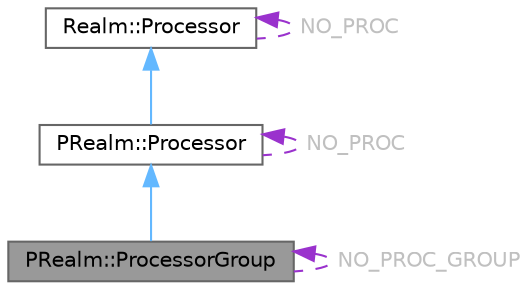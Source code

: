 digraph "PRealm::ProcessorGroup"
{
 // LATEX_PDF_SIZE
  bgcolor="transparent";
  edge [fontname=Helvetica,fontsize=10,labelfontname=Helvetica,labelfontsize=10];
  node [fontname=Helvetica,fontsize=10,shape=box,height=0.2,width=0.4];
  Node1 [id="Node000001",label="PRealm::ProcessorGroup",height=0.2,width=0.4,color="gray40", fillcolor="grey60", style="filled", fontcolor="black",tooltip=" "];
  Node2 -> Node1 [id="edge1_Node000001_Node000002",dir="back",color="steelblue1",style="solid",tooltip=" "];
  Node2 [id="Node000002",label="PRealm::Processor",height=0.2,width=0.4,color="gray40", fillcolor="white", style="filled",URL="$classPRealm_1_1Processor.html",tooltip=" "];
  Node3 -> Node2 [id="edge2_Node000002_Node000003",dir="back",color="steelblue1",style="solid",tooltip=" "];
  Node3 [id="Node000003",label="Realm::Processor",height=0.2,width=0.4,color="gray40", fillcolor="white", style="filled",URL="$classRealm_1_1Processor.html",tooltip=" "];
  Node3 -> Node3 [id="edge3_Node000003_Node000003",dir="back",color="darkorchid3",style="dashed",tooltip=" ",label=" NO_PROC",fontcolor="grey" ];
  Node2 -> Node2 [id="edge4_Node000002_Node000002",dir="back",color="darkorchid3",style="dashed",tooltip=" ",label=" NO_PROC",fontcolor="grey" ];
  Node1 -> Node1 [id="edge5_Node000001_Node000001",dir="back",color="darkorchid3",style="dashed",tooltip=" ",label=" NO_PROC_GROUP",fontcolor="grey" ];
}
